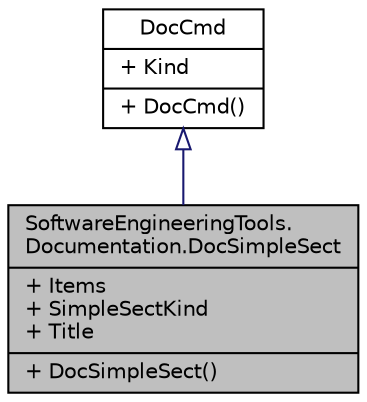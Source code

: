 digraph "SoftwareEngineeringTools.Documentation.DocSimpleSect"
{
  edge [fontname="Helvetica",fontsize="10",labelfontname="Helvetica",labelfontsize="10"];
  node [fontname="Helvetica",fontsize="10",shape=record];
  Node1 [label="{SoftwareEngineeringTools.\lDocumentation.DocSimpleSect\n|+ Items\l+ SimpleSectKind\l+ Title\l|+ DocSimpleSect()\l}",height=0.2,width=0.4,color="black", fillcolor="grey75", style="filled" fontcolor="black"];
  Node2 -> Node1 [dir="back",color="midnightblue",fontsize="10",style="solid",arrowtail="onormal",fontname="Helvetica"];
  Node2 [label="{DocCmd\n|+ Kind\l|+ DocCmd()\l}",height=0.2,width=0.4,color="black", fillcolor="white", style="filled",URL="$class_software_engineering_tools_1_1_documentation_1_1_doc_cmd.html"];
}
